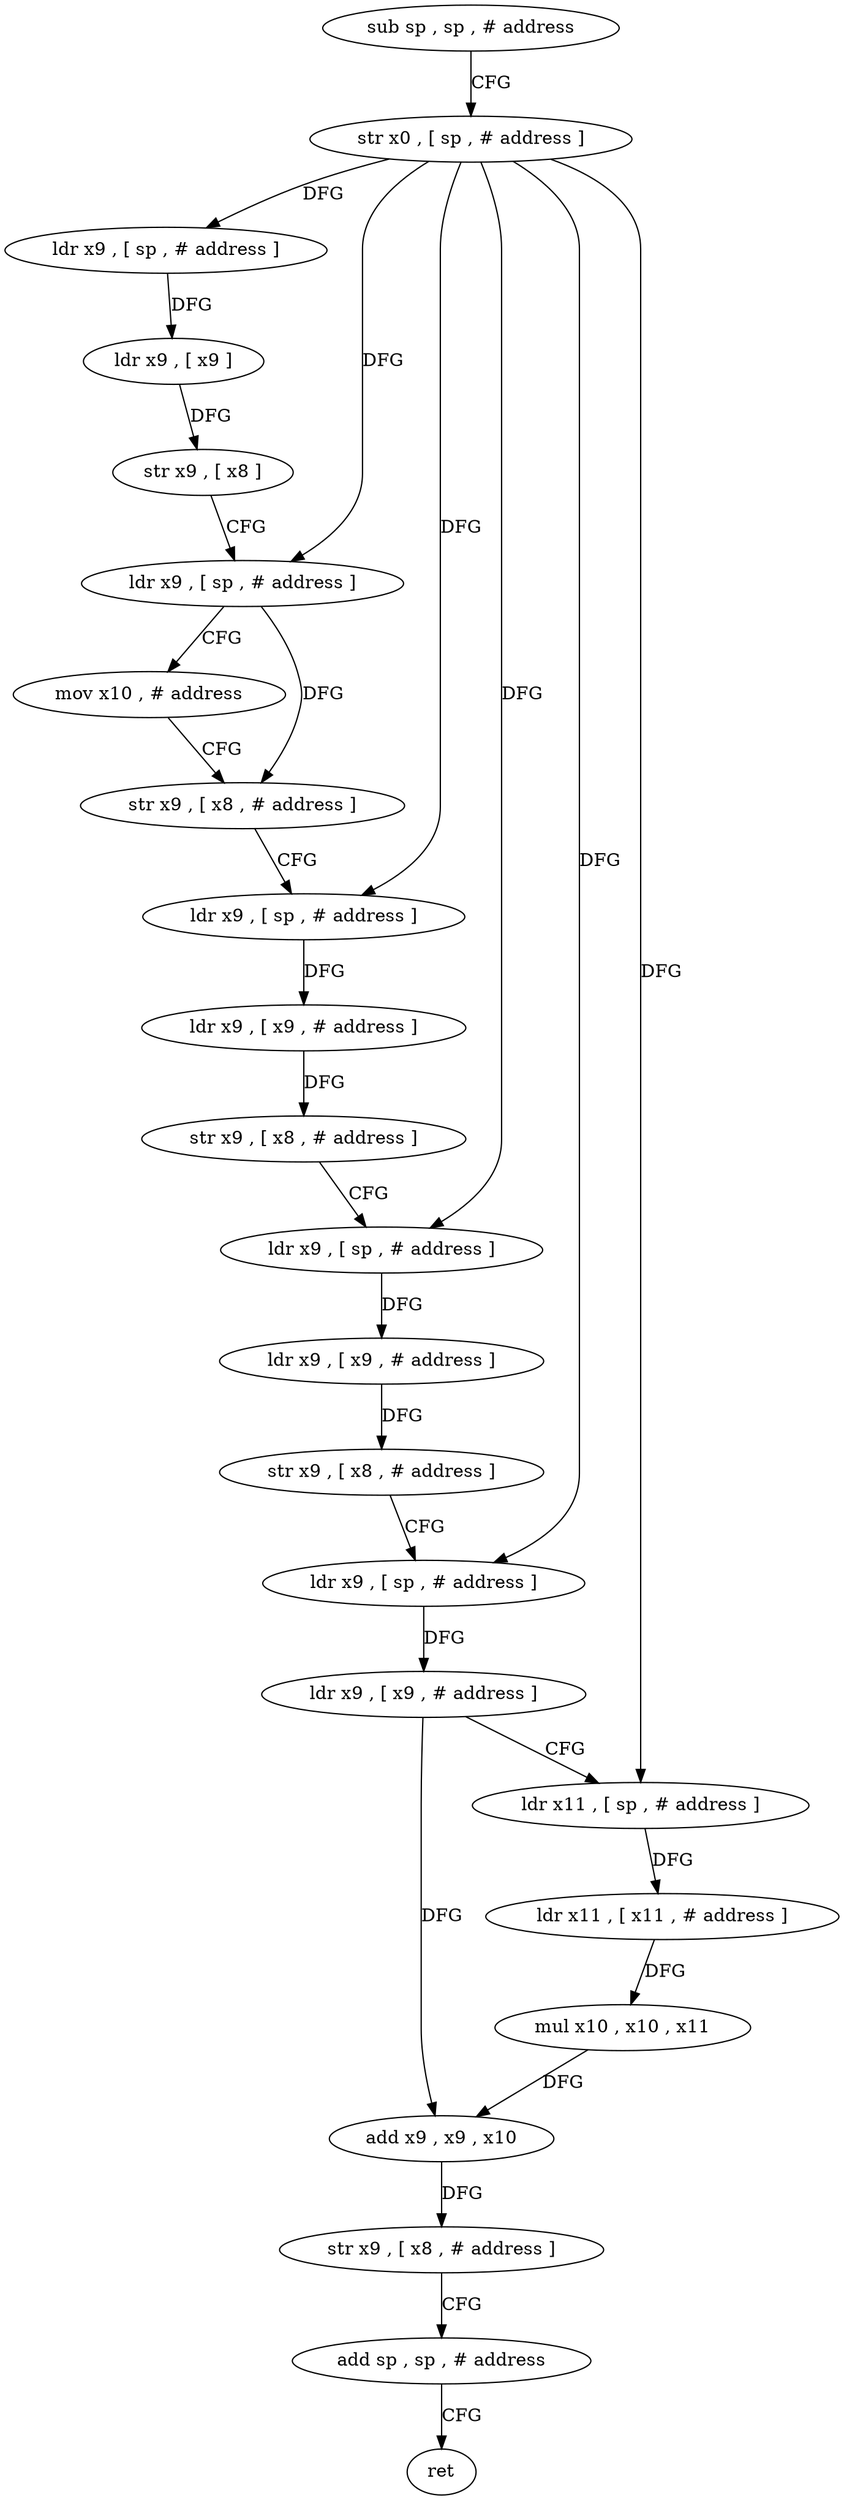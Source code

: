 digraph "func" {
"189424" [label = "sub sp , sp , # address" ]
"189428" [label = "str x0 , [ sp , # address ]" ]
"189432" [label = "ldr x9 , [ sp , # address ]" ]
"189436" [label = "ldr x9 , [ x9 ]" ]
"189440" [label = "str x9 , [ x8 ]" ]
"189444" [label = "ldr x9 , [ sp , # address ]" ]
"189448" [label = "mov x10 , # address" ]
"189452" [label = "str x9 , [ x8 , # address ]" ]
"189456" [label = "ldr x9 , [ sp , # address ]" ]
"189460" [label = "ldr x9 , [ x9 , # address ]" ]
"189464" [label = "str x9 , [ x8 , # address ]" ]
"189468" [label = "ldr x9 , [ sp , # address ]" ]
"189472" [label = "ldr x9 , [ x9 , # address ]" ]
"189476" [label = "str x9 , [ x8 , # address ]" ]
"189480" [label = "ldr x9 , [ sp , # address ]" ]
"189484" [label = "ldr x9 , [ x9 , # address ]" ]
"189488" [label = "ldr x11 , [ sp , # address ]" ]
"189492" [label = "ldr x11 , [ x11 , # address ]" ]
"189496" [label = "mul x10 , x10 , x11" ]
"189500" [label = "add x9 , x9 , x10" ]
"189504" [label = "str x9 , [ x8 , # address ]" ]
"189508" [label = "add sp , sp , # address" ]
"189512" [label = "ret" ]
"189424" -> "189428" [ label = "CFG" ]
"189428" -> "189432" [ label = "DFG" ]
"189428" -> "189444" [ label = "DFG" ]
"189428" -> "189456" [ label = "DFG" ]
"189428" -> "189468" [ label = "DFG" ]
"189428" -> "189480" [ label = "DFG" ]
"189428" -> "189488" [ label = "DFG" ]
"189432" -> "189436" [ label = "DFG" ]
"189436" -> "189440" [ label = "DFG" ]
"189440" -> "189444" [ label = "CFG" ]
"189444" -> "189448" [ label = "CFG" ]
"189444" -> "189452" [ label = "DFG" ]
"189448" -> "189452" [ label = "CFG" ]
"189452" -> "189456" [ label = "CFG" ]
"189456" -> "189460" [ label = "DFG" ]
"189460" -> "189464" [ label = "DFG" ]
"189464" -> "189468" [ label = "CFG" ]
"189468" -> "189472" [ label = "DFG" ]
"189472" -> "189476" [ label = "DFG" ]
"189476" -> "189480" [ label = "CFG" ]
"189480" -> "189484" [ label = "DFG" ]
"189484" -> "189488" [ label = "CFG" ]
"189484" -> "189500" [ label = "DFG" ]
"189488" -> "189492" [ label = "DFG" ]
"189492" -> "189496" [ label = "DFG" ]
"189496" -> "189500" [ label = "DFG" ]
"189500" -> "189504" [ label = "DFG" ]
"189504" -> "189508" [ label = "CFG" ]
"189508" -> "189512" [ label = "CFG" ]
}
